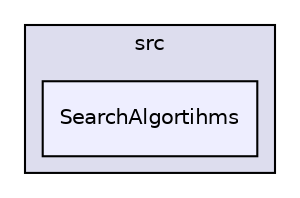 digraph "C:/Users/Stefan/Documents/GitHub/CSM6120_Assignment2/src/SearchAlgortihms" {
  compound=true
  node [ fontsize="10", fontname="Helvetica"];
  edge [ labelfontsize="10", labelfontname="Helvetica"];
  subgraph clusterdir_346b9472caafb6cb6cf9ad47448919a9 {
    graph [ bgcolor="#ddddee", pencolor="black", label="src" fontname="Helvetica", fontsize="10", URL="dir_346b9472caafb6cb6cf9ad47448919a9.html"]
  dir_6b5681e7e189b03c27f2fe8a42425c22 [shape=box, label="SearchAlgortihms", style="filled", fillcolor="#eeeeff", pencolor="black", URL="dir_6b5681e7e189b03c27f2fe8a42425c22.html"];
  }
}
